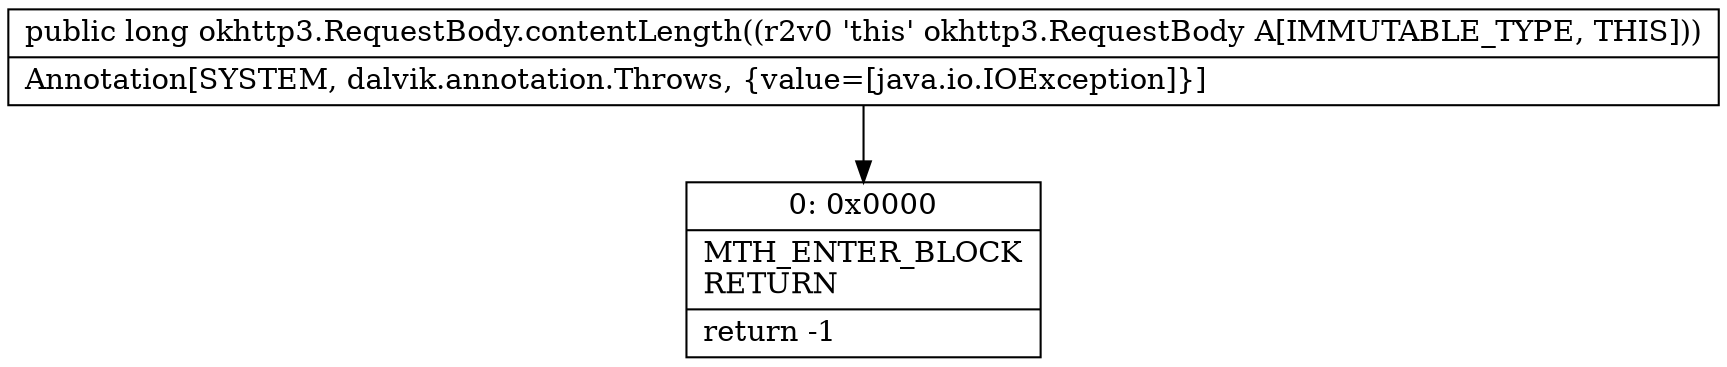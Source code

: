 digraph "CFG forokhttp3.RequestBody.contentLength()J" {
Node_0 [shape=record,label="{0\:\ 0x0000|MTH_ENTER_BLOCK\lRETURN\l|return \-1\l}"];
MethodNode[shape=record,label="{public long okhttp3.RequestBody.contentLength((r2v0 'this' okhttp3.RequestBody A[IMMUTABLE_TYPE, THIS]))  | Annotation[SYSTEM, dalvik.annotation.Throws, \{value=[java.io.IOException]\}]\l}"];
MethodNode -> Node_0;
}

